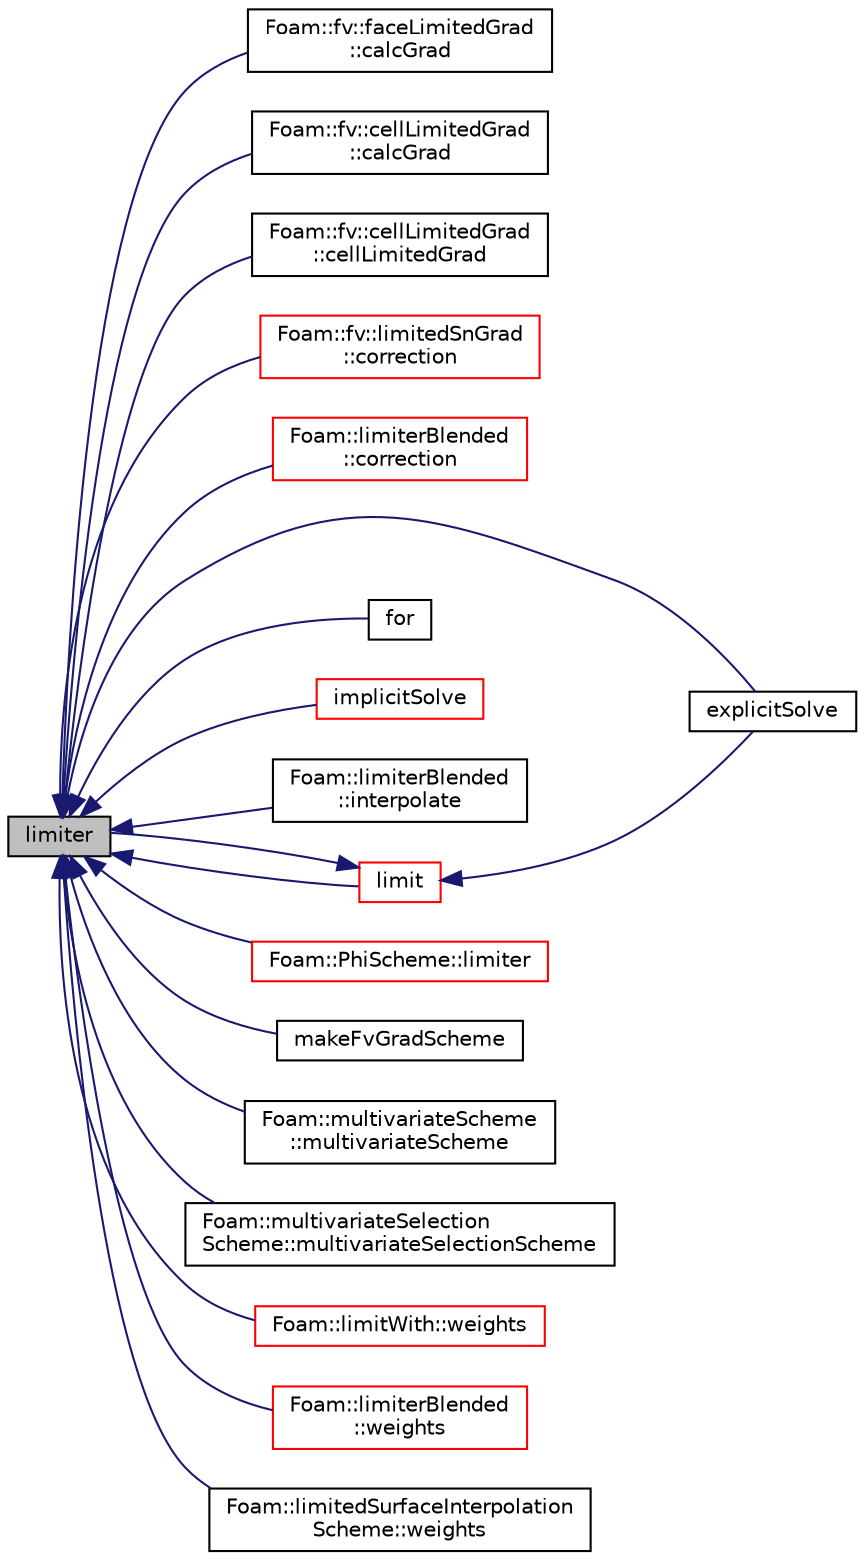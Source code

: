 digraph "limiter"
{
  bgcolor="transparent";
  edge [fontname="Helvetica",fontsize="10",labelfontname="Helvetica",labelfontsize="10"];
  node [fontname="Helvetica",fontsize="10",shape=record];
  rankdir="LR";
  Node3829 [label="limiter",height=0.2,width=0.4,color="black", fillcolor="grey75", style="filled", fontcolor="black"];
  Node3829 -> Node3830 [dir="back",color="midnightblue",fontsize="10",style="solid",fontname="Helvetica"];
  Node3830 [label="Foam::fv::faceLimitedGrad\l::calcGrad",height=0.2,width=0.4,color="black",URL="$a23389.html#ad8d9cb82461fad7624154d2e66528aa7"];
  Node3829 -> Node3831 [dir="back",color="midnightblue",fontsize="10",style="solid",fontname="Helvetica"];
  Node3831 [label="Foam::fv::cellLimitedGrad\l::calcGrad",height=0.2,width=0.4,color="black",URL="$a23381.html#a9e6946d5c172823826c394cab9979f17"];
  Node3829 -> Node3832 [dir="back",color="midnightblue",fontsize="10",style="solid",fontname="Helvetica"];
  Node3832 [label="Foam::fv::cellLimitedGrad\l::cellLimitedGrad",height=0.2,width=0.4,color="black",URL="$a23381.html#abfef60cfd8d9851068ecc0523108c0e5",tooltip="Construct from mesh and schemeData. "];
  Node3829 -> Node3833 [dir="back",color="midnightblue",fontsize="10",style="solid",fontname="Helvetica"];
  Node3833 [label="Foam::fv::limitedSnGrad\l::correction",height=0.2,width=0.4,color="red",URL="$a23421.html#ab85727e995470e7484f0dec7544b1e4d",tooltip="Return the explicit correction to the limitedSnGrad. "];
  Node3829 -> Node3837 [dir="back",color="midnightblue",fontsize="10",style="solid",fontname="Helvetica"];
  Node3837 [label="Foam::limiterBlended\l::correction",height=0.2,width=0.4,color="red",URL="$a24013.html#acc9188c066344eea3cfd4b7f114eef3e",tooltip="Return the explicit correction to the face-interpolate. "];
  Node3829 -> Node3839 [dir="back",color="midnightblue",fontsize="10",style="solid",fontname="Helvetica"];
  Node3839 [label="explicitSolve",height=0.2,width=0.4,color="black",URL="$a21864.html#ae5331d6ee1ac44557c2fff378a2f0d30"];
  Node3829 -> Node3840 [dir="back",color="midnightblue",fontsize="10",style="solid",fontname="Helvetica"];
  Node3840 [label="for",height=0.2,width=0.4,color="black",URL="$a39758.html#ae9610aff8f04c828f9db802f66a18f67"];
  Node3829 -> Node3841 [dir="back",color="midnightblue",fontsize="10",style="solid",fontname="Helvetica"];
  Node3841 [label="implicitSolve",height=0.2,width=0.4,color="red",URL="$a21864.html#af3ebc5af31512182ee43a56e994f4aaf"];
  Node3829 -> Node3844 [dir="back",color="midnightblue",fontsize="10",style="solid",fontname="Helvetica"];
  Node3844 [label="Foam::limiterBlended\l::interpolate",height=0.2,width=0.4,color="black",URL="$a24013.html#a61b72a6e1c6c87abb17e1e513dc64b03",tooltip="Return the face-interpolate of the given cell field. "];
  Node3829 -> Node3845 [dir="back",color="midnightblue",fontsize="10",style="solid",fontname="Helvetica"];
  Node3845 [label="limit",height=0.2,width=0.4,color="red",URL="$a21864.html#a286baa687ab158265b59310619c281b4"];
  Node3845 -> Node3839 [dir="back",color="midnightblue",fontsize="10",style="solid",fontname="Helvetica"];
  Node3845 -> Node3829 [dir="back",color="midnightblue",fontsize="10",style="solid",fontname="Helvetica"];
  Node3829 -> Node3847 [dir="back",color="midnightblue",fontsize="10",style="solid",fontname="Helvetica"];
  Node3847 [label="Foam::PhiScheme::limiter",height=0.2,width=0.4,color="red",URL="$a23889.html#ab5b7fd4ec9a566fa360765146f0c4f4f",tooltip="Return the interpolation weighting factors. "];
  Node3829 -> Node3849 [dir="back",color="midnightblue",fontsize="10",style="solid",fontname="Helvetica"];
  Node3849 [label="makeFvGradScheme",height=0.2,width=0.4,color="black",URL="$a03332.html#a392ada9a48d078ac5e73a2b100268766"];
  Node3829 -> Node3850 [dir="back",color="midnightblue",fontsize="10",style="solid",fontname="Helvetica"];
  Node3850 [label="Foam::multivariateScheme\l::multivariateScheme",height=0.2,width=0.4,color="black",URL="$a23929.html#a1df2075ff6df9ddb6b2bf9570e8905eb",tooltip="Construct for field, faceFlux and Istream. "];
  Node3829 -> Node3851 [dir="back",color="midnightblue",fontsize="10",style="solid",fontname="Helvetica"];
  Node3851 [label="Foam::multivariateSelection\lScheme::multivariateSelectionScheme",height=0.2,width=0.4,color="black",URL="$a23937.html#a3f90d5fb2cb054bd811362c07ceb2019",tooltip="Construct for field, faceFlux and Istream. "];
  Node3829 -> Node3852 [dir="back",color="midnightblue",fontsize="10",style="solid",fontname="Helvetica"];
  Node3852 [label="Foam::limitWith::weights",height=0.2,width=0.4,color="red",URL="$a23869.html#a423cde65a653714d4df64122652a8f0f",tooltip="Return the interpolation weighting factors. "];
  Node3829 -> Node3854 [dir="back",color="midnightblue",fontsize="10",style="solid",fontname="Helvetica"];
  Node3854 [label="Foam::limiterBlended\l::weights",height=0.2,width=0.4,color="red",URL="$a24013.html#a3850190d622c7d30ee9b7357d248d2b4",tooltip="Return the interpolation weighting factors. "];
  Node3829 -> Node3856 [dir="back",color="midnightblue",fontsize="10",style="solid",fontname="Helvetica"];
  Node3856 [label="Foam::limitedSurfaceInterpolation\lScheme::weights",height=0.2,width=0.4,color="black",URL="$a23865.html#ab307d17b11cf6f53ef80e7c11db38671",tooltip="Return the interpolation weighting factors for the given field. "];
}
